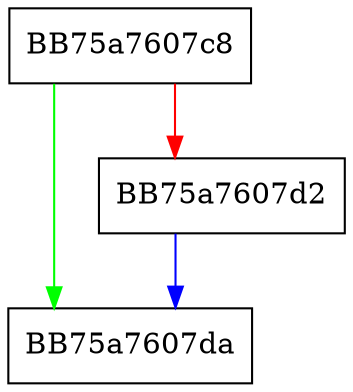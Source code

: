 digraph CommonThrowWinErr {
  node [shape="box"];
  graph [splines=ortho];
  BB75a7607c8 -> BB75a7607da [color="green"];
  BB75a7607c8 -> BB75a7607d2 [color="red"];
  BB75a7607d2 -> BB75a7607da [color="blue"];
}
